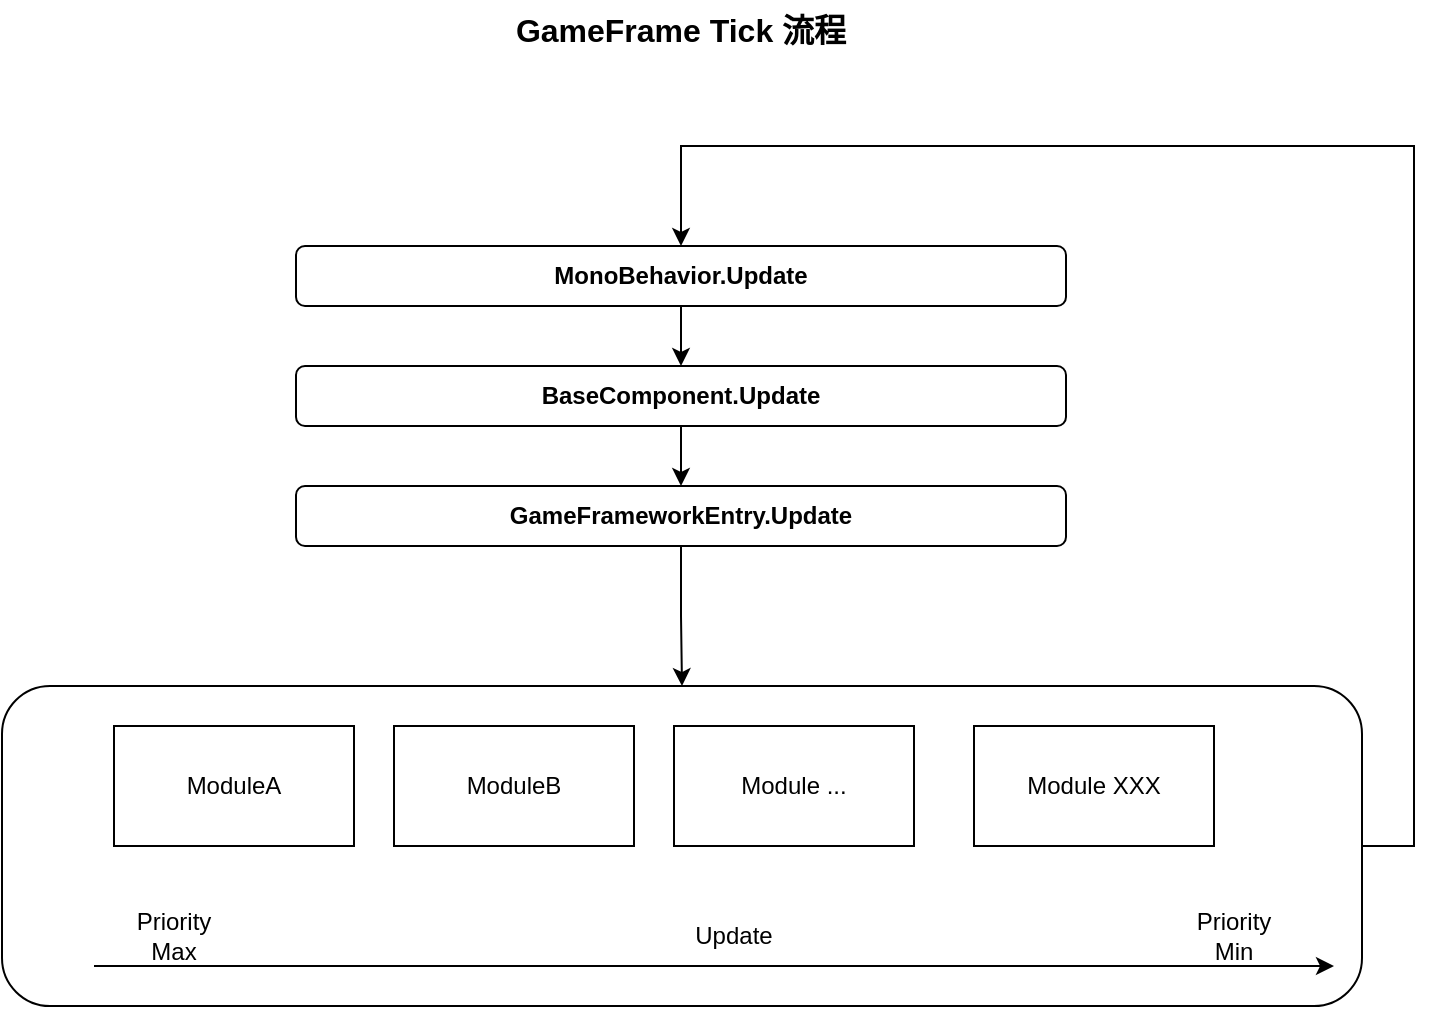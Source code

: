<mxfile version="22.1.21" type="github">
  <diagram name="第 1 页" id="Wv2GHdDbenU-RjBPxYpL">
    <mxGraphModel dx="1343" dy="707" grid="1" gridSize="10" guides="1" tooltips="1" connect="1" arrows="1" fold="1" page="1" pageScale="1" pageWidth="827" pageHeight="1169" math="0" shadow="0">
      <root>
        <mxCell id="0" />
        <mxCell id="1" parent="0" />
        <mxCell id="yr4O7Iwp1ujw8mo6jGKK-13" value="GameFrame Tick 流程" style="text;html=1;strokeColor=none;fillColor=none;align=center;verticalAlign=middle;whiteSpace=wrap;rounded=1;labelBackgroundColor=none;fontStyle=1;fontSize=16;" vertex="1" parent="1">
          <mxGeometry x="316" y="7" width="195" height="30" as="geometry" />
        </mxCell>
        <mxCell id="yr4O7Iwp1ujw8mo6jGKK-54" value="" style="edgeStyle=orthogonalEdgeStyle;rounded=0;orthogonalLoop=1;jettySize=auto;html=1;entryX=0.5;entryY=0;entryDx=0;entryDy=0;labelBackgroundColor=none;fontColor=default;" edge="1" parent="1" source="yr4O7Iwp1ujw8mo6jGKK-15" target="yr4O7Iwp1ujw8mo6jGKK-37">
          <mxGeometry relative="1" as="geometry" />
        </mxCell>
        <mxCell id="yr4O7Iwp1ujw8mo6jGKK-15" value="MonoBehavior.Update" style="rounded=1;whiteSpace=wrap;html=1;labelBackgroundColor=none;fillColor=none;fontStyle=1" vertex="1" parent="1">
          <mxGeometry x="221" y="130" width="385" height="30" as="geometry" />
        </mxCell>
        <mxCell id="yr4O7Iwp1ujw8mo6jGKK-56" value="" style="edgeStyle=orthogonalEdgeStyle;rounded=0;orthogonalLoop=1;jettySize=auto;html=1;labelBackgroundColor=none;fontColor=default;" edge="1" parent="1" source="yr4O7Iwp1ujw8mo6jGKK-37" target="yr4O7Iwp1ujw8mo6jGKK-38">
          <mxGeometry relative="1" as="geometry" />
        </mxCell>
        <mxCell id="yr4O7Iwp1ujw8mo6jGKK-37" value="BaseComponent.Update" style="rounded=1;whiteSpace=wrap;html=1;labelBackgroundColor=none;fillColor=none;fontStyle=1" vertex="1" parent="1">
          <mxGeometry x="221" y="190" width="385" height="30" as="geometry" />
        </mxCell>
        <mxCell id="yr4O7Iwp1ujw8mo6jGKK-57" value="" style="edgeStyle=orthogonalEdgeStyle;rounded=0;orthogonalLoop=1;jettySize=auto;html=1;entryX=0.5;entryY=0;entryDx=0;entryDy=0;labelBackgroundColor=none;fontColor=default;" edge="1" parent="1" source="yr4O7Iwp1ujw8mo6jGKK-38" target="yr4O7Iwp1ujw8mo6jGKK-40">
          <mxGeometry relative="1" as="geometry" />
        </mxCell>
        <mxCell id="yr4O7Iwp1ujw8mo6jGKK-38" value="GameFrameworkEntry.Update" style="rounded=1;whiteSpace=wrap;html=1;labelBackgroundColor=none;fillColor=none;fontStyle=1" vertex="1" parent="1">
          <mxGeometry x="221" y="250" width="385" height="30" as="geometry" />
        </mxCell>
        <mxCell id="yr4O7Iwp1ujw8mo6jGKK-40" value="" style="rounded=1;whiteSpace=wrap;html=1;labelBackgroundColor=none;fillColor=none;fontStyle=1" vertex="1" parent="1">
          <mxGeometry x="74" y="350" width="680" height="160" as="geometry" />
        </mxCell>
        <mxCell id="yr4O7Iwp1ujw8mo6jGKK-41" value="ModuleA" style="rounded=0;whiteSpace=wrap;html=1;labelBackgroundColor=none;" vertex="1" parent="1">
          <mxGeometry x="130" y="370" width="120" height="60" as="geometry" />
        </mxCell>
        <mxCell id="yr4O7Iwp1ujw8mo6jGKK-42" value="ModuleB" style="rounded=0;whiteSpace=wrap;html=1;labelBackgroundColor=none;" vertex="1" parent="1">
          <mxGeometry x="270" y="370" width="120" height="60" as="geometry" />
        </mxCell>
        <mxCell id="yr4O7Iwp1ujw8mo6jGKK-43" value="Module ..." style="rounded=0;whiteSpace=wrap;html=1;labelBackgroundColor=none;" vertex="1" parent="1">
          <mxGeometry x="410" y="370" width="120" height="60" as="geometry" />
        </mxCell>
        <mxCell id="yr4O7Iwp1ujw8mo6jGKK-44" value="Module XXX" style="rounded=0;whiteSpace=wrap;html=1;labelBackgroundColor=none;" vertex="1" parent="1">
          <mxGeometry x="560" y="370" width="120" height="60" as="geometry" />
        </mxCell>
        <mxCell id="yr4O7Iwp1ujw8mo6jGKK-51" value="" style="group;labelBackgroundColor=none;" vertex="1" connectable="0" parent="1">
          <mxGeometry x="120" y="460" width="620" height="30" as="geometry" />
        </mxCell>
        <mxCell id="yr4O7Iwp1ujw8mo6jGKK-46" value="" style="endArrow=classic;html=1;rounded=0;labelBackgroundColor=none;fontColor=default;" edge="1" parent="yr4O7Iwp1ujw8mo6jGKK-51">
          <mxGeometry width="50" height="50" relative="1" as="geometry">
            <mxPoint y="30" as="sourcePoint" />
            <mxPoint x="620" y="30" as="targetPoint" />
          </mxGeometry>
        </mxCell>
        <mxCell id="yr4O7Iwp1ujw8mo6jGKK-48" value="Update" style="text;html=1;strokeColor=none;fillColor=none;align=center;verticalAlign=middle;whiteSpace=wrap;rounded=0;labelBackgroundColor=none;" vertex="1" parent="yr4O7Iwp1ujw8mo6jGKK-51">
          <mxGeometry x="290" width="60" height="30" as="geometry" />
        </mxCell>
        <mxCell id="yr4O7Iwp1ujw8mo6jGKK-49" value="Priority Max" style="text;html=1;strokeColor=none;fillColor=none;align=center;verticalAlign=middle;whiteSpace=wrap;rounded=0;labelBackgroundColor=none;" vertex="1" parent="yr4O7Iwp1ujw8mo6jGKK-51">
          <mxGeometry x="10" width="60" height="30" as="geometry" />
        </mxCell>
        <mxCell id="yr4O7Iwp1ujw8mo6jGKK-50" value="Priority Min" style="text;html=1;strokeColor=none;fillColor=none;align=center;verticalAlign=middle;whiteSpace=wrap;rounded=0;labelBackgroundColor=none;" vertex="1" parent="yr4O7Iwp1ujw8mo6jGKK-51">
          <mxGeometry x="540" width="60" height="30" as="geometry" />
        </mxCell>
        <mxCell id="yr4O7Iwp1ujw8mo6jGKK-55" style="edgeStyle=orthogonalEdgeStyle;rounded=0;orthogonalLoop=1;jettySize=auto;html=1;exitX=1;exitY=0.5;exitDx=0;exitDy=0;entryX=0.5;entryY=0;entryDx=0;entryDy=0;labelBackgroundColor=none;fontColor=default;" edge="1" parent="1" source="yr4O7Iwp1ujw8mo6jGKK-40" target="yr4O7Iwp1ujw8mo6jGKK-15">
          <mxGeometry relative="1" as="geometry">
            <mxPoint x="680" y="120" as="sourcePoint" />
            <mxPoint x="670" y="280" as="targetPoint" />
            <Array as="points">
              <mxPoint x="780" y="80" />
              <mxPoint x="414" y="80" />
            </Array>
          </mxGeometry>
        </mxCell>
      </root>
    </mxGraphModel>
  </diagram>
</mxfile>

